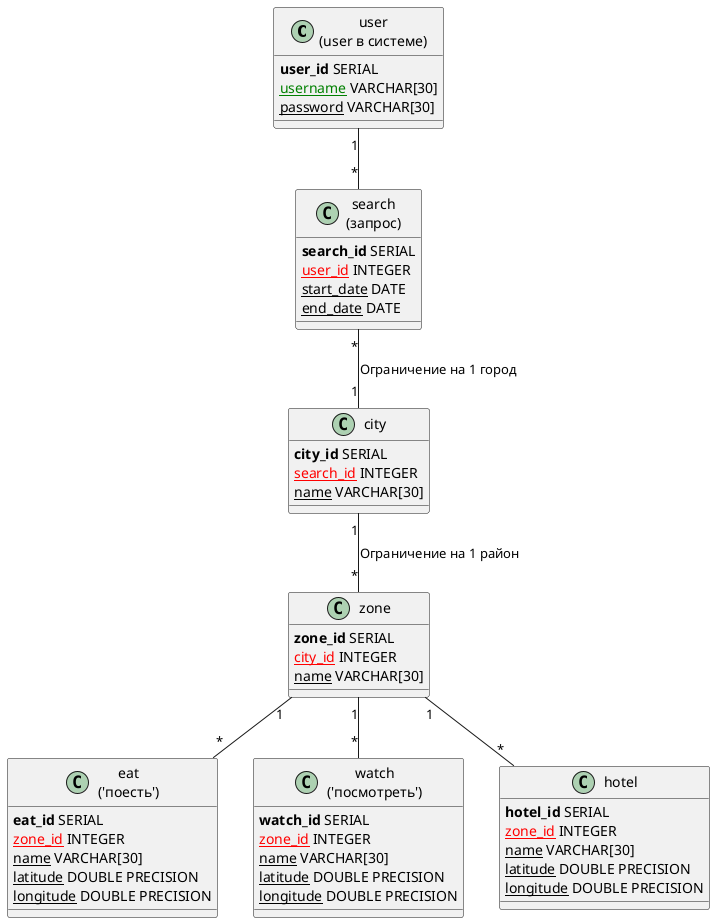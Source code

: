 @startuml база_данных

!define Table(name,desc) class name as "desc"
!define primary_key(x) <b>x</b>
!define unique(x) <color:green>x</color>
!define not_null(x) <u>x</u>
!define foreign_key(x) <color:red>x</color>

Table(user, "user\n(user в системе)") {
    primary_key(user_id) SERIAL
    not_null(unique(username)) VARCHAR[30]
    not_null(password) VARCHAR[30]
    }

Table(search, "search\n(запрос)") {
    primary_key(search_id) SERIAL
    not_null(foreign_key(user_id)) INTEGER
    not_null(start_date) DATE
    not_null(end_date) DATE
    }

Table(city, "city") {
    primary_key(city_id) SERIAL
    not_null(foreign_key(search_id)) INTEGER
    not_null(name) VARCHAR[30]
    }

Table(zone, "zone") {
    primary_key(zone_id) SERIAL
    not_null(foreign_key(city_id)) INTEGER
    not_null(name) VARCHAR[30]
    }

Table(eat, "eat\n('поесть')") {
    primary_key(eat_id) SERIAL
    not_null(foreign_key(zone_id)) INTEGER
    not_null(name) VARCHAR[30]
    not_null(latitude) DOUBLE PRECISION
    not_null(longitude) DOUBLE PRECISION 
    }

Table(watch, "watch\n('посмотреть')") {
    primary_key(watch_id) SERIAL
    not_null(foreign_key(zone_id)) INTEGER
    not_null(name) VARCHAR[30]
    not_null(latitude) DOUBLE PRECISION
    not_null(longitude) DOUBLE PRECISION 
    }

Table(hotel, "hotel") {
    primary_key(hotel_id) SERIAL
    not_null(foreign_key(zone_id)) INTEGER
    not_null(name) VARCHAR[30]
    not_null(latitude) DOUBLE PRECISION
    not_null(longitude) DOUBLE PRECISION  
    }

user "1" -- "*" search
search "*" -- "1" city : Ограничение на 1 город
city "1" -- "*" zone : Ограничение на 1 район
zone "1" -- "*" eat
zone "1" -- "*" watch
zone "1" -- "*" hotel

@enduml 

